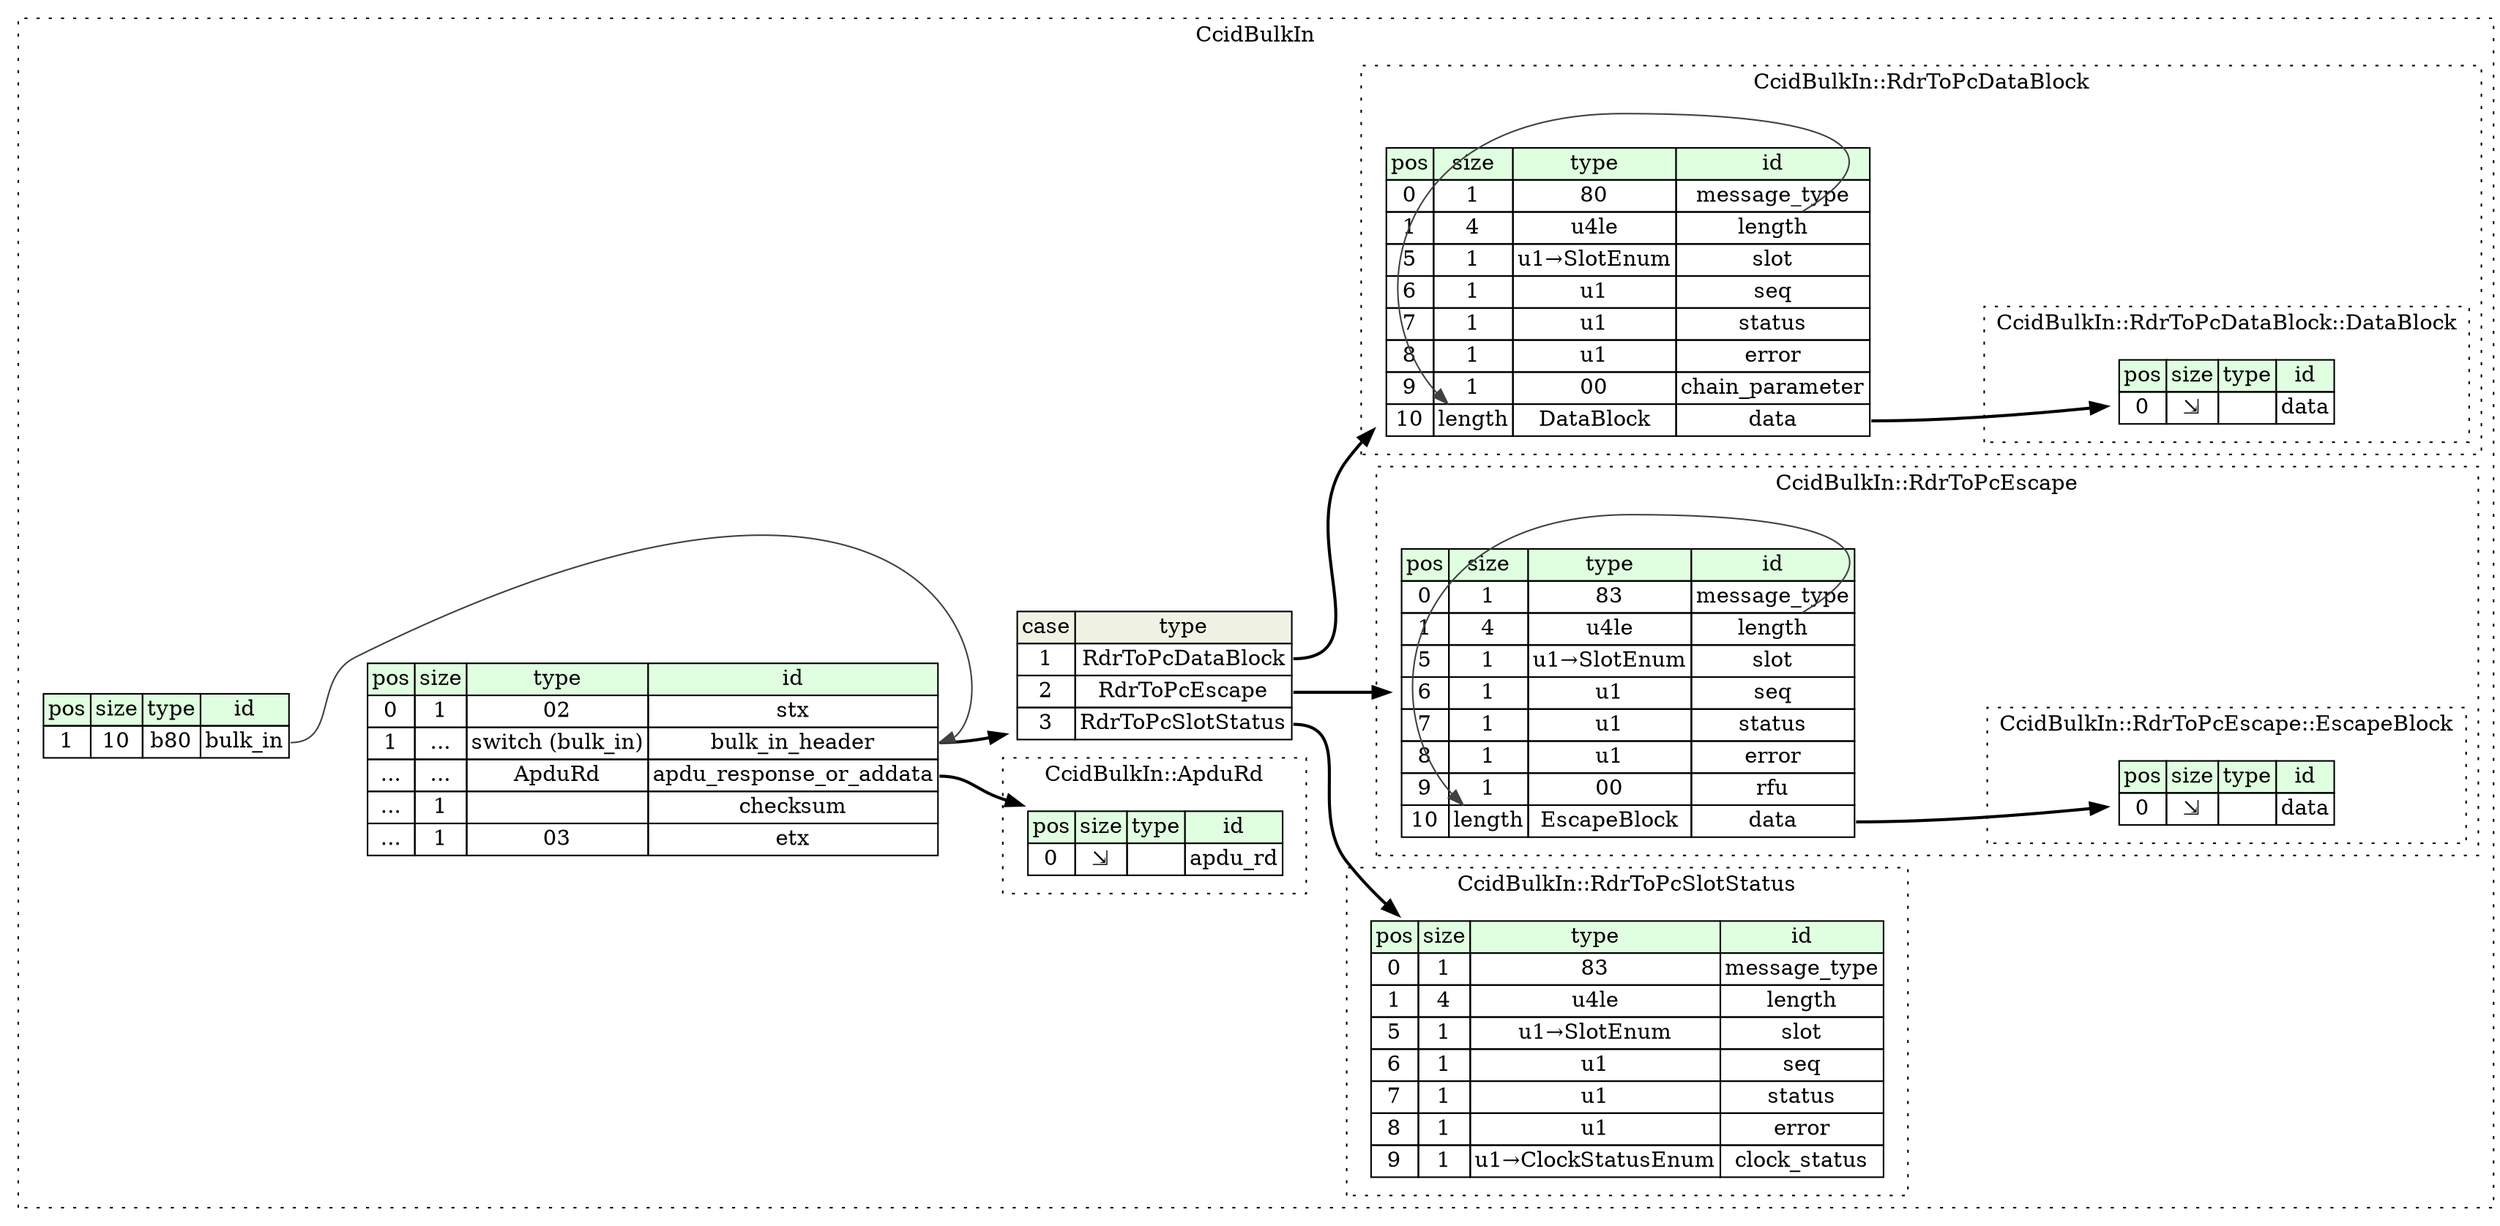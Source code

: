 digraph {
	rankdir=LR;
	node [shape=plaintext];
	subgraph cluster__ccid_bulk_in {
		label="CcidBulkIn";
		graph[style=dotted];

		ccid_bulk_in__seq [label=<<TABLE BORDER="0" CELLBORDER="1" CELLSPACING="0">
			<TR><TD BGCOLOR="#E0FFE0">pos</TD><TD BGCOLOR="#E0FFE0">size</TD><TD BGCOLOR="#E0FFE0">type</TD><TD BGCOLOR="#E0FFE0">id</TD></TR>
			<TR><TD PORT="stx_pos">0</TD><TD PORT="stx_size">1</TD><TD>02</TD><TD PORT="stx_type">stx</TD></TR>
			<TR><TD PORT="bulk_in_header_pos">1</TD><TD PORT="bulk_in_header_size">...</TD><TD>switch (bulk_in)</TD><TD PORT="bulk_in_header_type">bulk_in_header</TD></TR>
			<TR><TD PORT="apdu_response_or_addata_pos">...</TD><TD PORT="apdu_response_or_addata_size">...</TD><TD>ApduRd</TD><TD PORT="apdu_response_or_addata_type">apdu_response_or_addata</TD></TR>
			<TR><TD PORT="checksum_pos">...</TD><TD PORT="checksum_size">1</TD><TD></TD><TD PORT="checksum_type">checksum</TD></TR>
			<TR><TD PORT="etx_pos">...</TD><TD PORT="etx_size">1</TD><TD>03</TD><TD PORT="etx_type">etx</TD></TR>
		</TABLE>>];
		ccid_bulk_in__inst__bulk_in [label=<<TABLE BORDER="0" CELLBORDER="1" CELLSPACING="0">
			<TR><TD BGCOLOR="#E0FFE0">pos</TD><TD BGCOLOR="#E0FFE0">size</TD><TD BGCOLOR="#E0FFE0">type</TD><TD BGCOLOR="#E0FFE0">id</TD></TR>
			<TR><TD PORT="bulk_in_pos">1</TD><TD PORT="bulk_in_size">10</TD><TD>b80</TD><TD PORT="bulk_in_type">bulk_in</TD></TR>
		</TABLE>>];
ccid_bulk_in__seq_bulk_in_header_switch [label=<<TABLE BORDER="0" CELLBORDER="1" CELLSPACING="0">
	<TR><TD BGCOLOR="#F0F2E4">case</TD><TD BGCOLOR="#F0F2E4">type</TD></TR>
	<TR><TD>1</TD><TD PORT="case0">RdrToPcDataBlock</TD></TR>
	<TR><TD>2</TD><TD PORT="case1">RdrToPcEscape</TD></TR>
	<TR><TD>3</TD><TD PORT="case2">RdrToPcSlotStatus</TD></TR>
</TABLE>>];
		subgraph cluster__rdr_to_pc_data_block {
			label="CcidBulkIn::RdrToPcDataBlock";
			graph[style=dotted];

			rdr_to_pc_data_block__seq [label=<<TABLE BORDER="0" CELLBORDER="1" CELLSPACING="0">
				<TR><TD BGCOLOR="#E0FFE0">pos</TD><TD BGCOLOR="#E0FFE0">size</TD><TD BGCOLOR="#E0FFE0">type</TD><TD BGCOLOR="#E0FFE0">id</TD></TR>
				<TR><TD PORT="message_type_pos">0</TD><TD PORT="message_type_size">1</TD><TD>80</TD><TD PORT="message_type_type">message_type</TD></TR>
				<TR><TD PORT="length_pos">1</TD><TD PORT="length_size">4</TD><TD>u4le</TD><TD PORT="length_type">length</TD></TR>
				<TR><TD PORT="slot_pos">5</TD><TD PORT="slot_size">1</TD><TD>u1→SlotEnum</TD><TD PORT="slot_type">slot</TD></TR>
				<TR><TD PORT="seq_pos">6</TD><TD PORT="seq_size">1</TD><TD>u1</TD><TD PORT="seq_type">seq</TD></TR>
				<TR><TD PORT="status_pos">7</TD><TD PORT="status_size">1</TD><TD>u1</TD><TD PORT="status_type">status</TD></TR>
				<TR><TD PORT="error_pos">8</TD><TD PORT="error_size">1</TD><TD>u1</TD><TD PORT="error_type">error</TD></TR>
				<TR><TD PORT="chain_parameter_pos">9</TD><TD PORT="chain_parameter_size">1</TD><TD>00</TD><TD PORT="chain_parameter_type">chain_parameter</TD></TR>
				<TR><TD PORT="data_pos">10</TD><TD PORT="data_size">length</TD><TD>DataBlock</TD><TD PORT="data_type">data</TD></TR>
			</TABLE>>];
			subgraph cluster__data_block {
				label="CcidBulkIn::RdrToPcDataBlock::DataBlock";
				graph[style=dotted];

				data_block__seq [label=<<TABLE BORDER="0" CELLBORDER="1" CELLSPACING="0">
					<TR><TD BGCOLOR="#E0FFE0">pos</TD><TD BGCOLOR="#E0FFE0">size</TD><TD BGCOLOR="#E0FFE0">type</TD><TD BGCOLOR="#E0FFE0">id</TD></TR>
					<TR><TD PORT="data_pos">0</TD><TD PORT="data_size">⇲</TD><TD></TD><TD PORT="data_type">data</TD></TR>
				</TABLE>>];
			}
		}
		subgraph cluster__rdr_to_pc_escape {
			label="CcidBulkIn::RdrToPcEscape";
			graph[style=dotted];

			rdr_to_pc_escape__seq [label=<<TABLE BORDER="0" CELLBORDER="1" CELLSPACING="0">
				<TR><TD BGCOLOR="#E0FFE0">pos</TD><TD BGCOLOR="#E0FFE0">size</TD><TD BGCOLOR="#E0FFE0">type</TD><TD BGCOLOR="#E0FFE0">id</TD></TR>
				<TR><TD PORT="message_type_pos">0</TD><TD PORT="message_type_size">1</TD><TD>83</TD><TD PORT="message_type_type">message_type</TD></TR>
				<TR><TD PORT="length_pos">1</TD><TD PORT="length_size">4</TD><TD>u4le</TD><TD PORT="length_type">length</TD></TR>
				<TR><TD PORT="slot_pos">5</TD><TD PORT="slot_size">1</TD><TD>u1→SlotEnum</TD><TD PORT="slot_type">slot</TD></TR>
				<TR><TD PORT="seq_pos">6</TD><TD PORT="seq_size">1</TD><TD>u1</TD><TD PORT="seq_type">seq</TD></TR>
				<TR><TD PORT="status_pos">7</TD><TD PORT="status_size">1</TD><TD>u1</TD><TD PORT="status_type">status</TD></TR>
				<TR><TD PORT="error_pos">8</TD><TD PORT="error_size">1</TD><TD>u1</TD><TD PORT="error_type">error</TD></TR>
				<TR><TD PORT="rfu_pos">9</TD><TD PORT="rfu_size">1</TD><TD>00</TD><TD PORT="rfu_type">rfu</TD></TR>
				<TR><TD PORT="data_pos">10</TD><TD PORT="data_size">length</TD><TD>EscapeBlock</TD><TD PORT="data_type">data</TD></TR>
			</TABLE>>];
			subgraph cluster__escape_block {
				label="CcidBulkIn::RdrToPcEscape::EscapeBlock";
				graph[style=dotted];

				escape_block__seq [label=<<TABLE BORDER="0" CELLBORDER="1" CELLSPACING="0">
					<TR><TD BGCOLOR="#E0FFE0">pos</TD><TD BGCOLOR="#E0FFE0">size</TD><TD BGCOLOR="#E0FFE0">type</TD><TD BGCOLOR="#E0FFE0">id</TD></TR>
					<TR><TD PORT="data_pos">0</TD><TD PORT="data_size">⇲</TD><TD></TD><TD PORT="data_type">data</TD></TR>
				</TABLE>>];
			}
		}
		subgraph cluster__rdr_to_pc_slot_status {
			label="CcidBulkIn::RdrToPcSlotStatus";
			graph[style=dotted];

			rdr_to_pc_slot_status__seq [label=<<TABLE BORDER="0" CELLBORDER="1" CELLSPACING="0">
				<TR><TD BGCOLOR="#E0FFE0">pos</TD><TD BGCOLOR="#E0FFE0">size</TD><TD BGCOLOR="#E0FFE0">type</TD><TD BGCOLOR="#E0FFE0">id</TD></TR>
				<TR><TD PORT="message_type_pos">0</TD><TD PORT="message_type_size">1</TD><TD>83</TD><TD PORT="message_type_type">message_type</TD></TR>
				<TR><TD PORT="length_pos">1</TD><TD PORT="length_size">4</TD><TD>u4le</TD><TD PORT="length_type">length</TD></TR>
				<TR><TD PORT="slot_pos">5</TD><TD PORT="slot_size">1</TD><TD>u1→SlotEnum</TD><TD PORT="slot_type">slot</TD></TR>
				<TR><TD PORT="seq_pos">6</TD><TD PORT="seq_size">1</TD><TD>u1</TD><TD PORT="seq_type">seq</TD></TR>
				<TR><TD PORT="status_pos">7</TD><TD PORT="status_size">1</TD><TD>u1</TD><TD PORT="status_type">status</TD></TR>
				<TR><TD PORT="error_pos">8</TD><TD PORT="error_size">1</TD><TD>u1</TD><TD PORT="error_type">error</TD></TR>
				<TR><TD PORT="clock_status_pos">9</TD><TD PORT="clock_status_size">1</TD><TD>u1→ClockStatusEnum</TD><TD PORT="clock_status_type">clock_status</TD></TR>
			</TABLE>>];
		}
		subgraph cluster__apdu_rd {
			label="CcidBulkIn::ApduRd";
			graph[style=dotted];

			apdu_rd__seq [label=<<TABLE BORDER="0" CELLBORDER="1" CELLSPACING="0">
				<TR><TD BGCOLOR="#E0FFE0">pos</TD><TD BGCOLOR="#E0FFE0">size</TD><TD BGCOLOR="#E0FFE0">type</TD><TD BGCOLOR="#E0FFE0">id</TD></TR>
				<TR><TD PORT="apdu_rd_pos">0</TD><TD PORT="apdu_rd_size">⇲</TD><TD></TD><TD PORT="apdu_rd_type">apdu_rd</TD></TR>
			</TABLE>>];
		}
	}
	ccid_bulk_in__seq:bulk_in_header_type -> ccid_bulk_in__seq_bulk_in_header_switch [style=bold];
	ccid_bulk_in__seq_bulk_in_header_switch:case0 -> rdr_to_pc_data_block__seq [style=bold];
	ccid_bulk_in__seq_bulk_in_header_switch:case1 -> rdr_to_pc_escape__seq [style=bold];
	ccid_bulk_in__seq_bulk_in_header_switch:case2 -> rdr_to_pc_slot_status__seq [style=bold];
	ccid_bulk_in__inst__bulk_in:bulk_in_type -> ccid_bulk_in__seq:bulk_in_header_type [color="#404040"];
	ccid_bulk_in__seq:apdu_response_or_addata_type -> apdu_rd__seq [style=bold];
	rdr_to_pc_data_block__seq:length_type -> rdr_to_pc_data_block__seq:data_size [color="#404040"];
	rdr_to_pc_data_block__seq:data_type -> data_block__seq [style=bold];
	rdr_to_pc_escape__seq:length_type -> rdr_to_pc_escape__seq:data_size [color="#404040"];
	rdr_to_pc_escape__seq:data_type -> escape_block__seq [style=bold];
}
